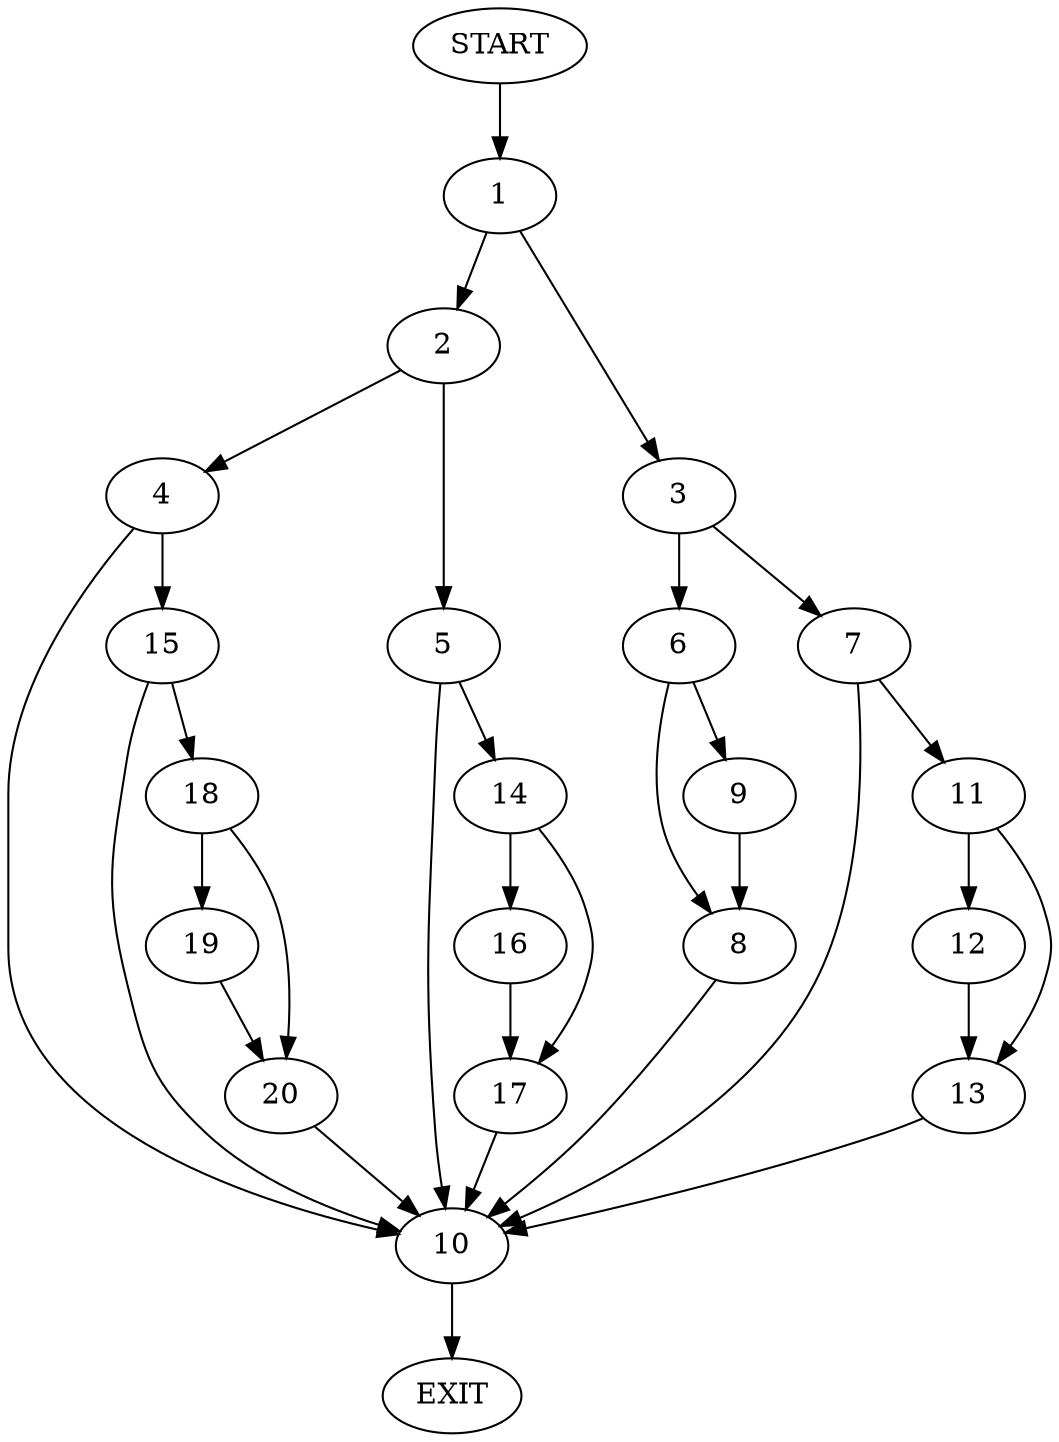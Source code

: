 digraph {
0 [label="START"]
21 [label="EXIT"]
0 -> 1
1 -> 2
1 -> 3
2 -> 4
2 -> 5
3 -> 6
3 -> 7
6 -> 8
6 -> 9
7 -> 10
7 -> 11
9 -> 8
8 -> 10
10 -> 21
11 -> 12
11 -> 13
12 -> 13
13 -> 10
5 -> 14
5 -> 10
4 -> 15
4 -> 10
14 -> 16
14 -> 17
17 -> 10
16 -> 17
15 -> 18
15 -> 10
18 -> 19
18 -> 20
19 -> 20
20 -> 10
}

